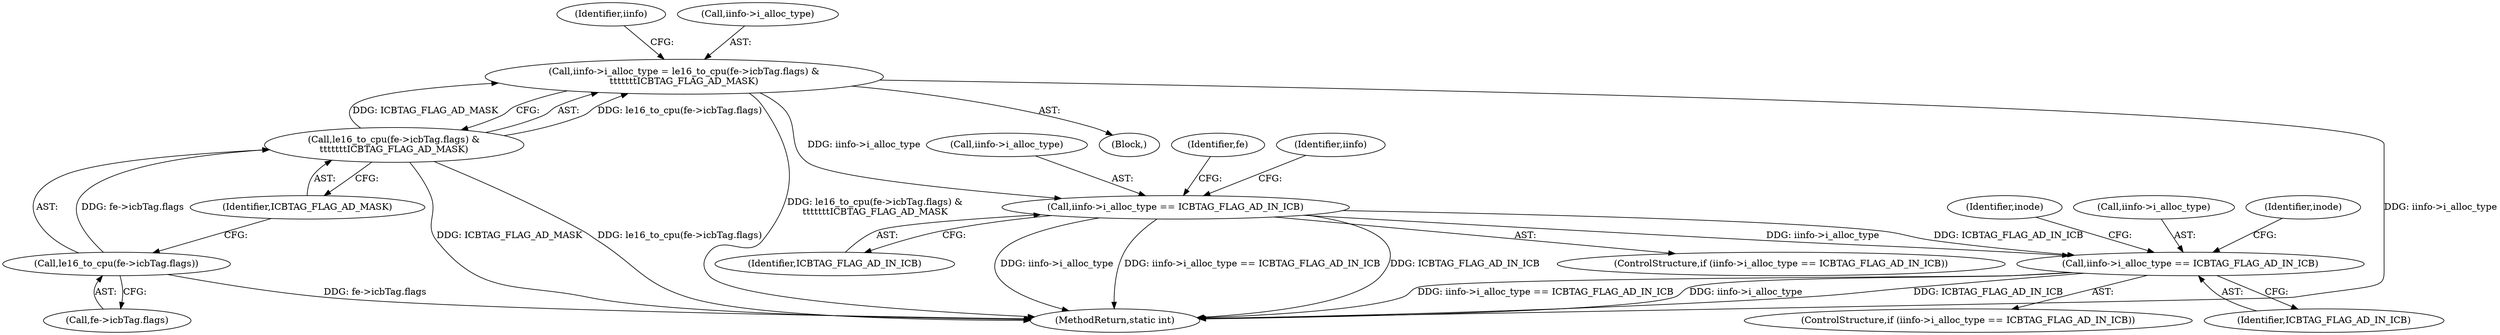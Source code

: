 digraph "0_linux_e159332b9af4b04d882dbcfe1bb0117f0a6d4b58@pointer" {
"1000993" [label="(Call,iinfo->i_alloc_type == ICBTAG_FLAG_AD_IN_ICB)"];
"1000359" [label="(Call,iinfo->i_alloc_type = le16_to_cpu(fe->icbTag.flags) &\n\t\t\t\t\t\t\tICBTAG_FLAG_AD_MASK)"];
"1000363" [label="(Call,le16_to_cpu(fe->icbTag.flags) &\n\t\t\t\t\t\t\tICBTAG_FLAG_AD_MASK)"];
"1000364" [label="(Call,le16_to_cpu(fe->icbTag.flags))"];
"1001055" [label="(Call,iinfo->i_alloc_type == ICBTAG_FLAG_AD_IN_ICB)"];
"1000994" [label="(Call,iinfo->i_alloc_type)"];
"1000359" [label="(Call,iinfo->i_alloc_type = le16_to_cpu(fe->icbTag.flags) &\n\t\t\t\t\t\t\tICBTAG_FLAG_AD_MASK)"];
"1001025" [label="(Identifier,fe)"];
"1001063" [label="(Identifier,inode)"];
"1000363" [label="(Call,le16_to_cpu(fe->icbTag.flags) &\n\t\t\t\t\t\t\tICBTAG_FLAG_AD_MASK)"];
"1001226" [label="(MethodReturn,static int)"];
"1000364" [label="(Call,le16_to_cpu(fe->icbTag.flags))"];
"1001055" [label="(Call,iinfo->i_alloc_type == ICBTAG_FLAG_AD_IN_ICB)"];
"1001059" [label="(Identifier,ICBTAG_FLAG_AD_IN_ICB)"];
"1000370" [label="(Identifier,ICBTAG_FLAG_AD_MASK)"];
"1000373" [label="(Identifier,iinfo)"];
"1000992" [label="(ControlStructure,if (iinfo->i_alloc_type == ICBTAG_FLAG_AD_IN_ICB))"];
"1000993" [label="(Call,iinfo->i_alloc_type == ICBTAG_FLAG_AD_IN_ICB)"];
"1001054" [label="(ControlStructure,if (iinfo->i_alloc_type == ICBTAG_FLAG_AD_IN_ICB))"];
"1000997" [label="(Identifier,ICBTAG_FLAG_AD_IN_ICB)"];
"1001002" [label="(Identifier,iinfo)"];
"1000109" [label="(Block,)"];
"1000365" [label="(Call,fe->icbTag.flags)"];
"1000360" [label="(Call,iinfo->i_alloc_type)"];
"1001072" [label="(Identifier,inode)"];
"1001056" [label="(Call,iinfo->i_alloc_type)"];
"1000993" -> "1000992"  [label="AST: "];
"1000993" -> "1000997"  [label="CFG: "];
"1000994" -> "1000993"  [label="AST: "];
"1000997" -> "1000993"  [label="AST: "];
"1001002" -> "1000993"  [label="CFG: "];
"1001025" -> "1000993"  [label="CFG: "];
"1000993" -> "1001226"  [label="DDG: iinfo->i_alloc_type == ICBTAG_FLAG_AD_IN_ICB"];
"1000993" -> "1001226"  [label="DDG: ICBTAG_FLAG_AD_IN_ICB"];
"1000993" -> "1001226"  [label="DDG: iinfo->i_alloc_type"];
"1000359" -> "1000993"  [label="DDG: iinfo->i_alloc_type"];
"1000993" -> "1001055"  [label="DDG: iinfo->i_alloc_type"];
"1000993" -> "1001055"  [label="DDG: ICBTAG_FLAG_AD_IN_ICB"];
"1000359" -> "1000109"  [label="AST: "];
"1000359" -> "1000363"  [label="CFG: "];
"1000360" -> "1000359"  [label="AST: "];
"1000363" -> "1000359"  [label="AST: "];
"1000373" -> "1000359"  [label="CFG: "];
"1000359" -> "1001226"  [label="DDG: iinfo->i_alloc_type"];
"1000359" -> "1001226"  [label="DDG: le16_to_cpu(fe->icbTag.flags) &\n\t\t\t\t\t\t\tICBTAG_FLAG_AD_MASK"];
"1000363" -> "1000359"  [label="DDG: le16_to_cpu(fe->icbTag.flags)"];
"1000363" -> "1000359"  [label="DDG: ICBTAG_FLAG_AD_MASK"];
"1000363" -> "1000370"  [label="CFG: "];
"1000364" -> "1000363"  [label="AST: "];
"1000370" -> "1000363"  [label="AST: "];
"1000363" -> "1001226"  [label="DDG: ICBTAG_FLAG_AD_MASK"];
"1000363" -> "1001226"  [label="DDG: le16_to_cpu(fe->icbTag.flags)"];
"1000364" -> "1000363"  [label="DDG: fe->icbTag.flags"];
"1000364" -> "1000365"  [label="CFG: "];
"1000365" -> "1000364"  [label="AST: "];
"1000370" -> "1000364"  [label="CFG: "];
"1000364" -> "1001226"  [label="DDG: fe->icbTag.flags"];
"1001055" -> "1001054"  [label="AST: "];
"1001055" -> "1001059"  [label="CFG: "];
"1001056" -> "1001055"  [label="AST: "];
"1001059" -> "1001055"  [label="AST: "];
"1001063" -> "1001055"  [label="CFG: "];
"1001072" -> "1001055"  [label="CFG: "];
"1001055" -> "1001226"  [label="DDG: iinfo->i_alloc_type == ICBTAG_FLAG_AD_IN_ICB"];
"1001055" -> "1001226"  [label="DDG: iinfo->i_alloc_type"];
"1001055" -> "1001226"  [label="DDG: ICBTAG_FLAG_AD_IN_ICB"];
}
